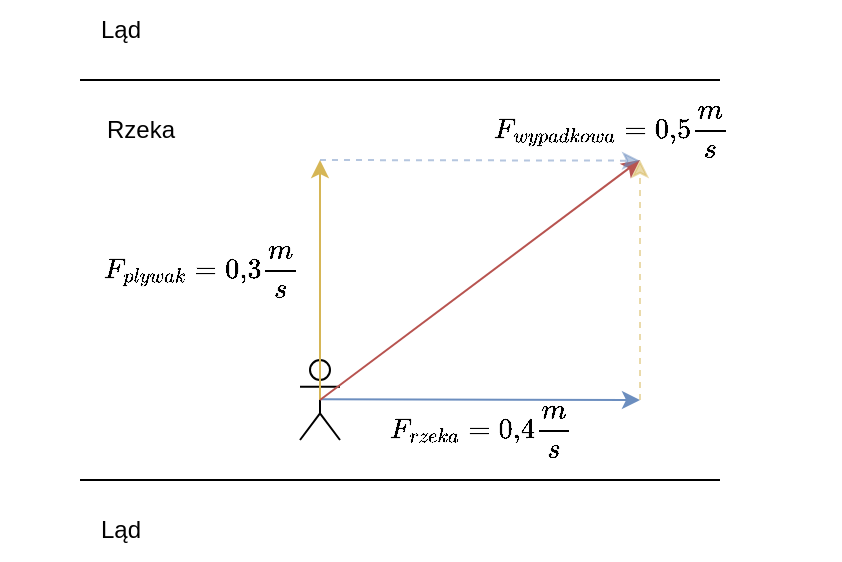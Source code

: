 <mxfile>
    <diagram id="DC1iVZSEnE_hCTR8VvYI" name="Page-1">
        <mxGraphModel dx="505" dy="643" grid="1" gridSize="10" guides="1" tooltips="1" connect="1" arrows="1" fold="1" page="1" pageScale="1" pageWidth="827" pageHeight="1169" math="1" shadow="0">
            <root>
                <mxCell id="0"/>
                <mxCell id="1" parent="0"/>
                <mxCell id="2" value="" style="edgeStyle=none;orthogonalLoop=1;jettySize=auto;html=1;endArrow=none;endFill=0;" edge="1" parent="1">
                    <mxGeometry width="100" relative="1" as="geometry">
                        <mxPoint x="80" y="80" as="sourcePoint"/>
                        <mxPoint x="400" y="80" as="targetPoint"/>
                        <Array as="points"/>
                    </mxGeometry>
                </mxCell>
                <mxCell id="3" value="" style="edgeStyle=none;orthogonalLoop=1;jettySize=auto;html=1;endArrow=none;endFill=0;" edge="1" parent="1">
                    <mxGeometry width="100" relative="1" as="geometry">
                        <mxPoint x="80" y="280" as="sourcePoint"/>
                        <mxPoint x="400" y="280" as="targetPoint"/>
                        <Array as="points"/>
                    </mxGeometry>
                </mxCell>
                <mxCell id="4" value="Ląd" style="text;html=1;align=center;verticalAlign=middle;resizable=0;points=[];autosize=1;strokeColor=none;fillColor=none;" vertex="1" parent="1">
                    <mxGeometry x="80" y="40" width="40" height="30" as="geometry"/>
                </mxCell>
                <mxCell id="5" value="Ląd" style="text;html=1;align=center;verticalAlign=middle;resizable=0;points=[];autosize=1;strokeColor=none;fillColor=none;" vertex="1" parent="1">
                    <mxGeometry x="80" y="290" width="40" height="30" as="geometry"/>
                </mxCell>
                <mxCell id="6" value="Rzeka" style="text;html=1;align=center;verticalAlign=middle;resizable=0;points=[];autosize=1;strokeColor=none;fillColor=none;" vertex="1" parent="1">
                    <mxGeometry x="80" y="90" width="60" height="30" as="geometry"/>
                </mxCell>
                <mxCell id="7" value="" style="edgeStyle=none;orthogonalLoop=1;jettySize=auto;html=1;endArrow=classic;endFill=1;fillColor=#dae8fc;strokeColor=#6c8ebf;" edge="1" parent="1">
                    <mxGeometry width="100" relative="1" as="geometry">
                        <mxPoint x="200" y="239.66" as="sourcePoint"/>
                        <mxPoint x="360" y="240" as="targetPoint"/>
                        <Array as="points"/>
                    </mxGeometry>
                </mxCell>
                <mxCell id="8" value="" style="shape=umlActor;verticalLabelPosition=bottom;verticalAlign=top;html=1;outlineConnect=0;" vertex="1" parent="1">
                    <mxGeometry x="190" y="220" width="20" height="40" as="geometry"/>
                </mxCell>
                <mxCell id="9" value="$$F_{rzeka} = 0{,}4\frac{m}{s}$$" style="text;html=1;align=center;verticalAlign=middle;resizable=0;points=[];autosize=1;strokeColor=none;fillColor=none;" vertex="1" parent="1">
                    <mxGeometry x="180" y="240" width="200" height="30" as="geometry"/>
                </mxCell>
                <mxCell id="10" value="" style="edgeStyle=none;orthogonalLoop=1;jettySize=auto;html=1;endArrow=classic;endFill=1;exitX=0.5;exitY=0.5;exitDx=0;exitDy=0;exitPerimeter=0;fillColor=#fff2cc;strokeColor=#d6b656;" edge="1" parent="1" source="8">
                    <mxGeometry width="100" relative="1" as="geometry">
                        <mxPoint x="190" y="170" as="sourcePoint"/>
                        <mxPoint x="200" y="120" as="targetPoint"/>
                        <Array as="points"/>
                    </mxGeometry>
                </mxCell>
                <mxCell id="11" value="$$F_{plywak} = 0{,}3\frac{m}{s}$$" style="text;html=1;align=center;verticalAlign=middle;resizable=0;points=[];autosize=1;strokeColor=none;fillColor=none;" vertex="1" parent="1">
                    <mxGeometry x="40" y="160" width="200" height="30" as="geometry"/>
                </mxCell>
                <mxCell id="12" value="" style="edgeStyle=none;orthogonalLoop=1;jettySize=auto;html=1;endArrow=classic;endFill=1;exitX=0.5;exitY=0.5;exitDx=0;exitDy=0;exitPerimeter=0;fillColor=#f8cecc;strokeColor=#b85450;" edge="1" parent="1" source="8">
                    <mxGeometry width="100" relative="1" as="geometry">
                        <mxPoint x="240" y="140" as="sourcePoint"/>
                        <mxPoint x="360" y="120" as="targetPoint"/>
                        <Array as="points"/>
                    </mxGeometry>
                </mxCell>
                <mxCell id="13" value="" style="edgeStyle=none;orthogonalLoop=1;jettySize=auto;html=1;endArrow=classic;endFill=1;fillColor=#dae8fc;strokeColor=#6c8ebf;dashed=1;opacity=50;" edge="1" parent="1">
                    <mxGeometry width="100" relative="1" as="geometry">
                        <mxPoint x="200" y="120.0" as="sourcePoint"/>
                        <mxPoint x="360" y="120.34" as="targetPoint"/>
                        <Array as="points"/>
                    </mxGeometry>
                </mxCell>
                <mxCell id="14" value="" style="edgeStyle=none;orthogonalLoop=1;jettySize=auto;html=1;endArrow=classic;endFill=1;exitX=0.5;exitY=0.5;exitDx=0;exitDy=0;exitPerimeter=0;fillColor=#fff2cc;strokeColor=#d6b656;opacity=50;dashed=1;" edge="1" parent="1">
                    <mxGeometry width="100" relative="1" as="geometry">
                        <mxPoint x="360" y="240" as="sourcePoint"/>
                        <mxPoint x="360" y="120" as="targetPoint"/>
                        <Array as="points"/>
                    </mxGeometry>
                </mxCell>
                <mxCell id="15" value="$$F_{wypadkowa} = 0{,}5\frac{m}{s}$$" style="text;html=1;align=center;verticalAlign=middle;resizable=0;points=[];autosize=1;strokeColor=none;fillColor=none;" vertex="1" parent="1">
                    <mxGeometry x="230" y="90" width="230" height="30" as="geometry"/>
                </mxCell>
            </root>
        </mxGraphModel>
    </diagram>
</mxfile>
